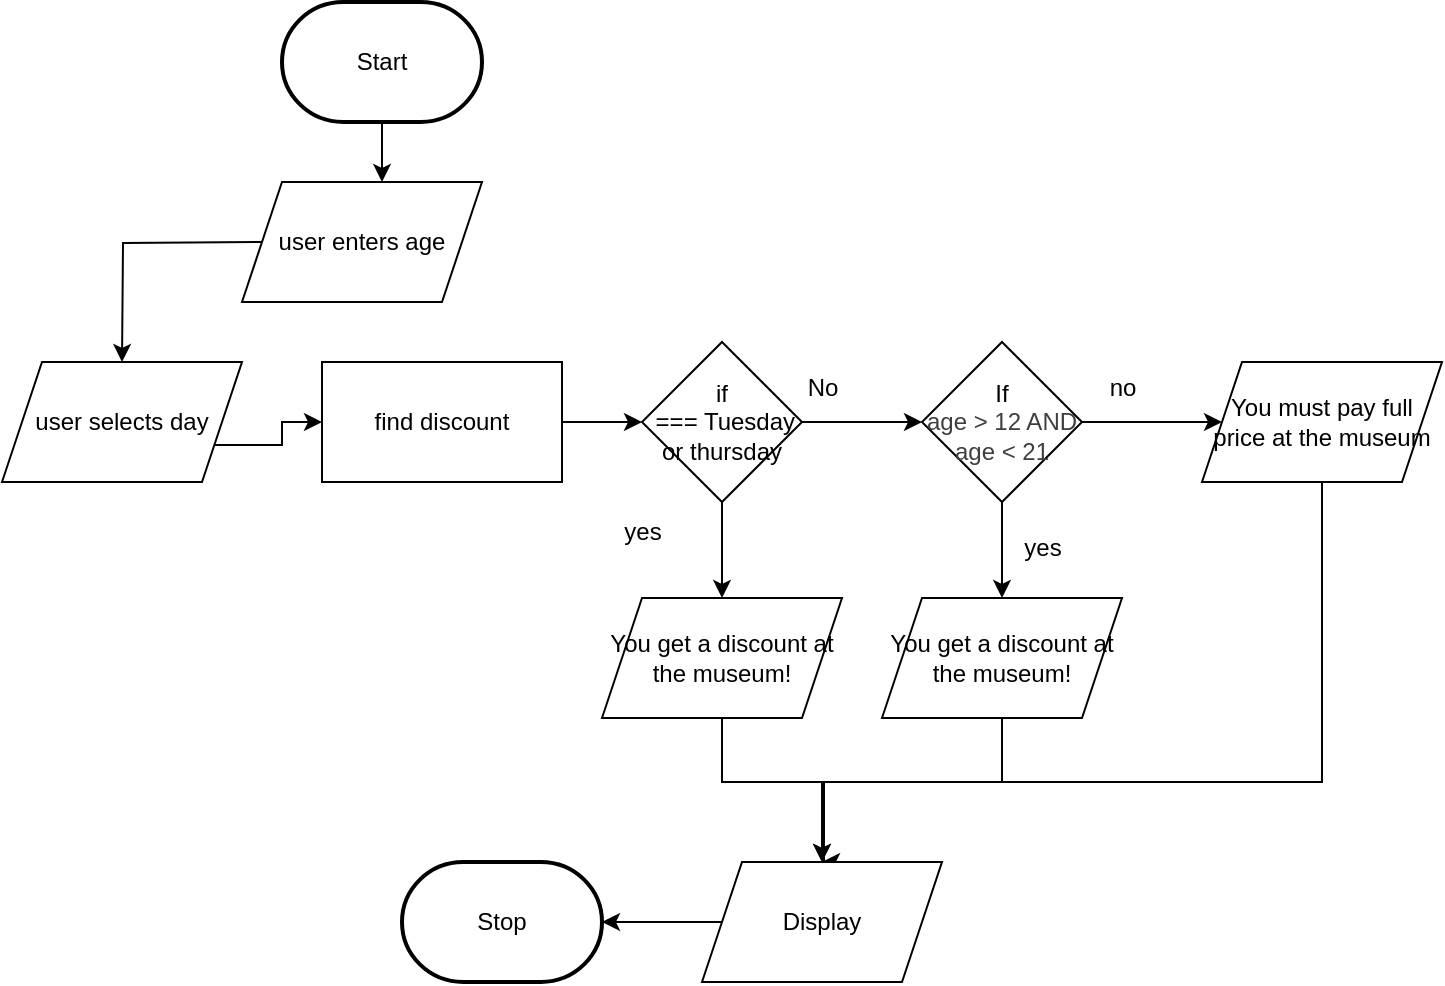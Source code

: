 <mxfile>
    <diagram id="HIP3nbAZw_EuaXWnEj3U" name="Page-1">
        <mxGraphModel dx="709" dy="507" grid="1" gridSize="10" guides="1" tooltips="1" connect="1" arrows="1" fold="1" page="1" pageScale="1" pageWidth="850" pageHeight="1100" math="0" shadow="0">
            <root>
                <mxCell id="0"/>
                <mxCell id="1" parent="0"/>
                <mxCell id="7" value="" style="edgeStyle=none;html=1;" parent="1" source="2" edge="1">
                    <mxGeometry relative="1" as="geometry">
                        <mxPoint x="280" y="300" as="targetPoint"/>
                    </mxGeometry>
                </mxCell>
                <mxCell id="2" value="Start" style="strokeWidth=2;html=1;shape=mxgraph.flowchart.terminator;whiteSpace=wrap;" parent="1" vertex="1">
                    <mxGeometry x="230" y="210" width="100" height="60" as="geometry"/>
                </mxCell>
                <mxCell id="3" value="Stop" style="strokeWidth=2;html=1;shape=mxgraph.flowchart.terminator;whiteSpace=wrap;" parent="1" vertex="1">
                    <mxGeometry x="290" y="640" width="100" height="60" as="geometry"/>
                </mxCell>
                <mxCell id="8" value="" style="edgeStyle=orthogonalEdgeStyle;html=1;rounded=0;curved=0;" parent="1" edge="1">
                    <mxGeometry relative="1" as="geometry">
                        <mxPoint x="220" y="330" as="sourcePoint"/>
                        <mxPoint x="150" y="390" as="targetPoint"/>
                    </mxGeometry>
                </mxCell>
                <mxCell id="25" value="" style="edgeStyle=orthogonalEdgeStyle;html=1;exitX=1;exitY=0.75;exitDx=0;exitDy=0;rounded=0;curved=0;" parent="1" target="23" edge="1" source="49">
                    <mxGeometry relative="1" as="geometry">
                        <mxPoint x="210" y="420" as="sourcePoint"/>
                    </mxGeometry>
                </mxCell>
                <mxCell id="52" value="" style="edgeStyle=orthogonalEdgeStyle;html=1;" edge="1" parent="1" source="9" target="20">
                    <mxGeometry relative="1" as="geometry"/>
                </mxCell>
                <mxCell id="54" value="" style="edgeStyle=orthogonalEdgeStyle;html=1;" edge="1" parent="1" source="9" target="12">
                    <mxGeometry relative="1" as="geometry"/>
                </mxCell>
                <mxCell id="9" value="&lt;div&gt;if&lt;/div&gt;&amp;nbsp;=== Tuesday or thursday" style="rhombus;whiteSpace=wrap;html=1;" parent="1" vertex="1">
                    <mxGeometry x="410" y="380" width="80" height="80" as="geometry"/>
                </mxCell>
                <mxCell id="62" style="edgeStyle=orthogonalEdgeStyle;html=1;rounded=0;curved=0;" edge="1" parent="1" source="12">
                    <mxGeometry relative="1" as="geometry">
                        <mxPoint x="500" y="640.0" as="targetPoint"/>
                        <Array as="points">
                            <mxPoint x="450" y="600"/>
                            <mxPoint x="501" y="600"/>
                            <mxPoint x="501" y="640"/>
                        </Array>
                    </mxGeometry>
                </mxCell>
                <mxCell id="12" value="You get a discount at the museum!" style="shape=parallelogram;perimeter=parallelogramPerimeter;whiteSpace=wrap;html=1;fixedSize=1;" parent="1" vertex="1">
                    <mxGeometry x="390" y="508" width="120" height="60" as="geometry"/>
                </mxCell>
                <mxCell id="14" value="yes" style="text;html=1;align=center;verticalAlign=middle;resizable=0;points=[];autosize=1;strokeColor=none;fillColor=none;" parent="1" vertex="1">
                    <mxGeometry x="390" y="460" width="40" height="30" as="geometry"/>
                </mxCell>
                <mxCell id="45" value="" style="edgeStyle=orthogonalEdgeStyle;html=1;" parent="1" source="15" target="3" edge="1">
                    <mxGeometry relative="1" as="geometry"/>
                </mxCell>
                <mxCell id="15" value="Display" style="shape=parallelogram;perimeter=parallelogramPerimeter;whiteSpace=wrap;html=1;fixedSize=1;" parent="1" vertex="1">
                    <mxGeometry x="440" y="640" width="120" height="60" as="geometry"/>
                </mxCell>
                <mxCell id="56" style="edgeStyle=orthogonalEdgeStyle;html=1;entryX=0;entryY=0.5;entryDx=0;entryDy=0;" edge="1" parent="1" source="20" target="32">
                    <mxGeometry relative="1" as="geometry"/>
                </mxCell>
                <mxCell id="58" value="" style="edgeStyle=orthogonalEdgeStyle;html=1;" edge="1" parent="1" source="20" target="29">
                    <mxGeometry relative="1" as="geometry"/>
                </mxCell>
                <mxCell id="20" value="&lt;div&gt;&lt;font color=&quot;#000000&quot;&gt;&lt;span style=&quot;font-size: 12px;&quot;&gt;If&lt;/span&gt;&lt;/font&gt;&lt;/div&gt;&lt;span style=&quot;color: rgb(63, 63, 63); background-color: transparent;&quot;&gt;age &amp;gt; 12 AND age &amp;lt; 21&lt;/span&gt;" style="rhombus;whiteSpace=wrap;html=1;" parent="1" vertex="1">
                    <mxGeometry x="550" y="380" width="80" height="80" as="geometry"/>
                </mxCell>
                <mxCell id="26" value="" style="edgeStyle=orthogonalEdgeStyle;html=1;" parent="1" source="23" target="9" edge="1">
                    <mxGeometry relative="1" as="geometry"/>
                </mxCell>
                <mxCell id="23" value="find discount" style="whiteSpace=wrap;html=1;" parent="1" vertex="1">
                    <mxGeometry x="250" y="390" width="120" height="60" as="geometry"/>
                </mxCell>
                <mxCell id="61" value="" style="edgeStyle=orthogonalEdgeStyle;html=1;rounded=0;curved=0;" edge="1" parent="1" source="29" target="15">
                    <mxGeometry relative="1" as="geometry">
                        <Array as="points">
                            <mxPoint x="590" y="600"/>
                            <mxPoint x="500" y="600"/>
                        </Array>
                    </mxGeometry>
                </mxCell>
                <mxCell id="29" value="&lt;span style=&quot;color: rgb(0, 0, 0);&quot;&gt;You get a discount at the museum!&lt;/span&gt;" style="shape=parallelogram;perimeter=parallelogramPerimeter;whiteSpace=wrap;html=1;fixedSize=1;" parent="1" vertex="1">
                    <mxGeometry x="530" y="508" width="120" height="60" as="geometry"/>
                </mxCell>
                <mxCell id="60" style="edgeStyle=orthogonalEdgeStyle;html=1;entryX=0.5;entryY=0;entryDx=0;entryDy=0;rounded=0;curved=0;" edge="1" parent="1" source="32" target="15">
                    <mxGeometry relative="1" as="geometry">
                        <Array as="points">
                            <mxPoint x="750" y="600"/>
                            <mxPoint x="500" y="600"/>
                        </Array>
                    </mxGeometry>
                </mxCell>
                <mxCell id="32" value="&lt;font color=&quot;#000000&quot;&gt;&lt;span style=&quot;font-size: 12px;&quot;&gt;You must pay full price at the museum&lt;/span&gt;&lt;/font&gt;" style="shape=parallelogram;perimeter=parallelogramPerimeter;whiteSpace=wrap;html=1;fixedSize=1;" parent="1" vertex="1">
                    <mxGeometry x="690" y="390" width="120" height="60" as="geometry"/>
                </mxCell>
                <mxCell id="47" value="no" style="text;html=1;align=center;verticalAlign=middle;resizable=0;points=[];autosize=1;strokeColor=none;fillColor=none;" parent="1" vertex="1">
                    <mxGeometry x="630" y="388" width="40" height="30" as="geometry"/>
                </mxCell>
                <mxCell id="48" value="&lt;span style=&quot;color: rgb(0, 0, 0);&quot;&gt;user enters age&lt;/span&gt;" style="shape=parallelogram;perimeter=parallelogramPerimeter;whiteSpace=wrap;html=1;fixedSize=1;" parent="1" vertex="1">
                    <mxGeometry x="210" y="300" width="120" height="60" as="geometry"/>
                </mxCell>
                <mxCell id="49" value="&lt;span style=&quot;color: rgb(0, 0, 0);&quot;&gt;user selects day&lt;/span&gt;" style="shape=parallelogram;perimeter=parallelogramPerimeter;whiteSpace=wrap;html=1;fixedSize=1;" parent="1" vertex="1">
                    <mxGeometry x="90" y="390" width="120" height="60" as="geometry"/>
                </mxCell>
                <mxCell id="53" value="No" style="text;html=1;align=center;verticalAlign=middle;resizable=0;points=[];autosize=1;strokeColor=none;fillColor=none;" vertex="1" parent="1">
                    <mxGeometry x="480" y="388" width="40" height="30" as="geometry"/>
                </mxCell>
                <mxCell id="59" value="yes" style="text;html=1;align=center;verticalAlign=middle;resizable=0;points=[];autosize=1;strokeColor=none;fillColor=none;" vertex="1" parent="1">
                    <mxGeometry x="590" y="468" width="40" height="30" as="geometry"/>
                </mxCell>
            </root>
        </mxGraphModel>
    </diagram>
</mxfile>